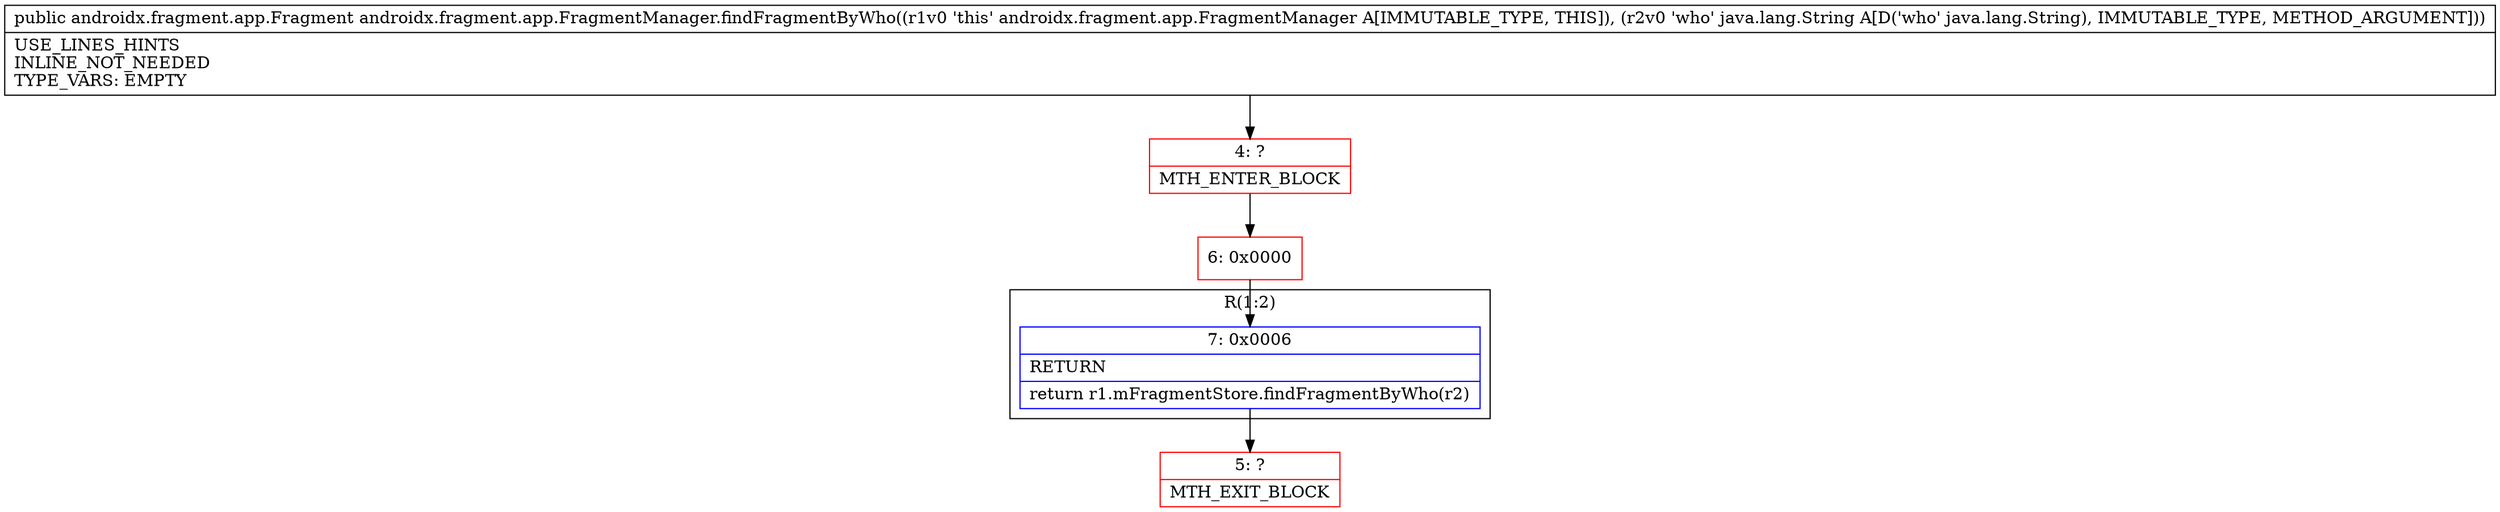 digraph "CFG forandroidx.fragment.app.FragmentManager.findFragmentByWho(Ljava\/lang\/String;)Landroidx\/fragment\/app\/Fragment;" {
subgraph cluster_Region_668444114 {
label = "R(1:2)";
node [shape=record,color=blue];
Node_7 [shape=record,label="{7\:\ 0x0006|RETURN\l|return r1.mFragmentStore.findFragmentByWho(r2)\l}"];
}
Node_4 [shape=record,color=red,label="{4\:\ ?|MTH_ENTER_BLOCK\l}"];
Node_6 [shape=record,color=red,label="{6\:\ 0x0000}"];
Node_5 [shape=record,color=red,label="{5\:\ ?|MTH_EXIT_BLOCK\l}"];
MethodNode[shape=record,label="{public androidx.fragment.app.Fragment androidx.fragment.app.FragmentManager.findFragmentByWho((r1v0 'this' androidx.fragment.app.FragmentManager A[IMMUTABLE_TYPE, THIS]), (r2v0 'who' java.lang.String A[D('who' java.lang.String), IMMUTABLE_TYPE, METHOD_ARGUMENT]))  | USE_LINES_HINTS\lINLINE_NOT_NEEDED\lTYPE_VARS: EMPTY\l}"];
MethodNode -> Node_4;Node_7 -> Node_5;
Node_4 -> Node_6;
Node_6 -> Node_7;
}

